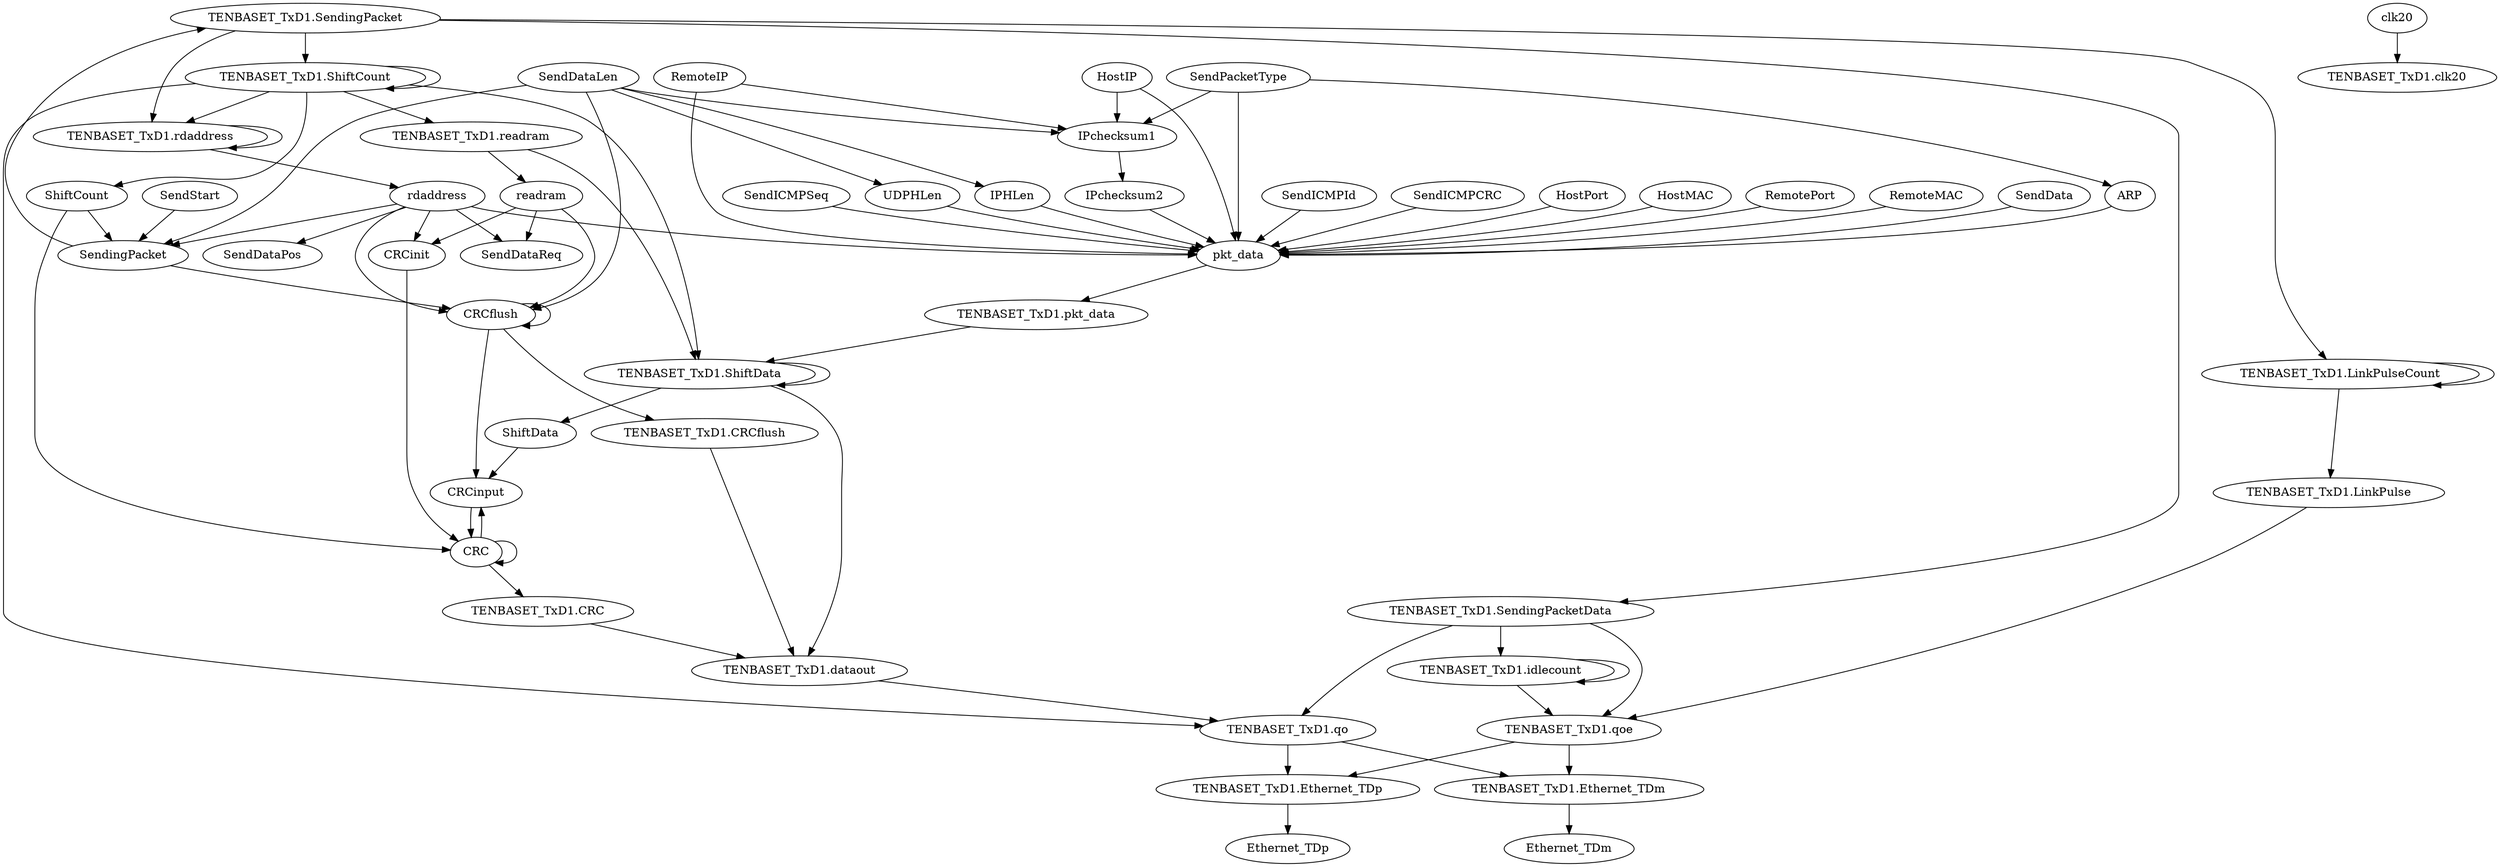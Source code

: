 digraph "()" {
	pkt_data -> "TENBASET_TxD1.pkt_data"	 [weight=1.0];
	"TENBASET_TxD1.dataout" -> "TENBASET_TxD1.qo"	 [weight=1.0];
	"TENBASET_TxD1.pkt_data" -> "TENBASET_TxD1.ShiftData"	 [weight=1.0];
	"TENBASET_TxD1.readram" -> readram	 [weight=1.0];
	"TENBASET_TxD1.readram" -> "TENBASET_TxD1.ShiftData"	 [weight=1.0];
	"TENBASET_TxD1.qoe" -> "TENBASET_TxD1.Ethernet_TDp"	 [weight=1.0];
	"TENBASET_TxD1.qoe" -> "TENBASET_TxD1.Ethernet_TDm"	 [weight=1.0];
	ShiftData -> CRCinput	 [weight=1.0];
	"TENBASET_TxD1.rdaddress" -> "TENBASET_TxD1.rdaddress"	 [weight=1.0];
	"TENBASET_TxD1.rdaddress" -> rdaddress	 [weight=1.0];
	"TENBASET_TxD1.Ethernet_TDp" -> Ethernet_TDp	 [weight=1.0];
	CRC -> CRC	 [weight=1.0];
	CRC -> CRCinput	 [weight=1.0];
	CRC -> "TENBASET_TxD1.CRC"	 [weight=1.0];
	SendStart -> SendingPacket	 [weight=2.0];
	CRCinput -> CRC	 [weight=1.0];
	HostMAC -> pkt_data	 [weight=12.0];
	RemotePort -> pkt_data	 [weight=2.0];
	ShiftCount -> CRC	 [weight=1.0];
	ShiftCount -> SendingPacket	 [weight=1.0];
	"TENBASET_TxD1.CRC" -> "TENBASET_TxD1.dataout"	 [weight=1.0];
	IPchecksum1 -> IPchecksum2	 [weight=1.0];
	RemoteMAC -> pkt_data	 [weight=12.0];
	"TENBASET_TxD1.SendingPacket" -> "TENBASET_TxD1.rdaddress"	 [weight=1.0];
	"TENBASET_TxD1.SendingPacket" -> "TENBASET_TxD1.LinkPulseCount"	 [weight=1.0];
	"TENBASET_TxD1.SendingPacket" -> "TENBASET_TxD1.ShiftCount"	 [weight=1.0];
	"TENBASET_TxD1.SendingPacket" -> "TENBASET_TxD1.SendingPacketData"	 [weight=1.0];
	"TENBASET_TxD1.idlecount" -> "TENBASET_TxD1.qoe"	 [weight=1.0];
	"TENBASET_TxD1.idlecount" -> "TENBASET_TxD1.idlecount"	 [weight=2.0];
	clk20 -> "TENBASET_TxD1.clk20"	 [weight=1.0];
	"TENBASET_TxD1.LinkPulse" -> "TENBASET_TxD1.qoe"	 [weight=1.0];
	RemoteIP -> pkt_data	 [weight=8.0];
	RemoteIP -> IPchecksum1	 [weight=1.0];
	"TENBASET_TxD1.qo" -> "TENBASET_TxD1.Ethernet_TDp"	 [weight=1.0];
	"TENBASET_TxD1.qo" -> "TENBASET_TxD1.Ethernet_TDm"	 [weight=1.0];
	IPchecksum2 -> pkt_data	 [weight=2.0];
	"TENBASET_TxD1.LinkPulseCount" -> "TENBASET_TxD1.LinkPulse"	 [weight=1.0];
	"TENBASET_TxD1.LinkPulseCount" -> "TENBASET_TxD1.LinkPulseCount"	 [weight=1.0];
	"TENBASET_TxD1.CRCflush" -> "TENBASET_TxD1.dataout"	 [weight=1.0];
	SendData -> pkt_data	 [weight=1.0];
	readram -> CRCinit	 [weight=1.0];
	readram -> CRCflush	 [weight=1.0];
	readram -> SendDataReq	 [weight=1.0];
	"TENBASET_TxD1.Ethernet_TDm" -> Ethernet_TDm	 [weight=1.0];
	SendICMPSeq -> pkt_data	 [weight=2.0];
	CRCinit -> CRC	 [weight=1.0];
	HostIP -> pkt_data	 [weight=7.0];
	HostIP -> IPchecksum1	 [weight=1.0];
	"TENBASET_TxD1.ShiftCount" -> "TENBASET_TxD1.readram"	 [weight=1.0];
	"TENBASET_TxD1.ShiftCount" -> "TENBASET_TxD1.rdaddress"	 [weight=1.0];
	"TENBASET_TxD1.ShiftCount" -> ShiftCount	 [weight=1.0];
	"TENBASET_TxD1.ShiftCount" -> "TENBASET_TxD1.qo"	 [weight=1.0];
	"TENBASET_TxD1.ShiftCount" -> "TENBASET_TxD1.ShiftCount"	 [weight=1.0];
	"TENBASET_TxD1.ShiftCount" -> "TENBASET_TxD1.ShiftData"	 [weight=1.0];
	SendDataLen -> IPchecksum1	 [weight=1.0];
	SendDataLen -> CRCflush	 [weight=1.0];
	SendDataLen -> SendingPacket	 [weight=1.0];
	SendDataLen -> IPHLen	 [weight=1.0];
	SendDataLen -> UDPHLen	 [weight=1.0];
	"TENBASET_TxD1.ShiftData" -> "TENBASET_TxD1.dataout"	 [weight=1.0];
	"TENBASET_TxD1.ShiftData" -> ShiftData	 [weight=1.0];
	"TENBASET_TxD1.ShiftData" -> "TENBASET_TxD1.ShiftData"	 [weight=1.0];
	ARP -> pkt_data	 [weight=22.0];
	CRCflush -> CRCinput	 [weight=1.0];
	CRCflush -> "TENBASET_TxD1.CRCflush"	 [weight=1.0];
	CRCflush -> CRCflush	 [weight=2.0];
	SendingPacket -> "TENBASET_TxD1.SendingPacket"	 [weight=1.0];
	SendingPacket -> CRCflush	 [weight=1.0];
	SendICMPId -> pkt_data	 [weight=2.0];
	IPHLen -> pkt_data	 [weight=2.0];
	"TENBASET_TxD1.SendingPacketData" -> "TENBASET_TxD1.qoe"	 [weight=1.0];
	"TENBASET_TxD1.SendingPacketData" -> "TENBASET_TxD1.idlecount"	 [weight=2.0];
	"TENBASET_TxD1.SendingPacketData" -> "TENBASET_TxD1.qo"	 [weight=1.0];
	SendPacketType -> pkt_data	 [weight=26.0];
	SendPacketType -> IPchecksum1	 [weight=1.0];
	SendPacketType -> ARP	 [weight=1.0];
	UDPHLen -> pkt_data	 [weight=2.0];
	SendICMPCRC -> pkt_data	 [weight=2.0];
	rdaddress -> pkt_data	 [weight=51.0];
	rdaddress -> SendDataPos	 [weight=1.0];
	rdaddress -> CRCinit	 [weight=1.0];
	rdaddress -> CRCflush	 [weight=1.0];
	rdaddress -> SendingPacket	 [weight=1.0];
	rdaddress -> SendDataReq	 [weight=1.0];
	HostPort -> pkt_data	 [weight=2.0];
}
